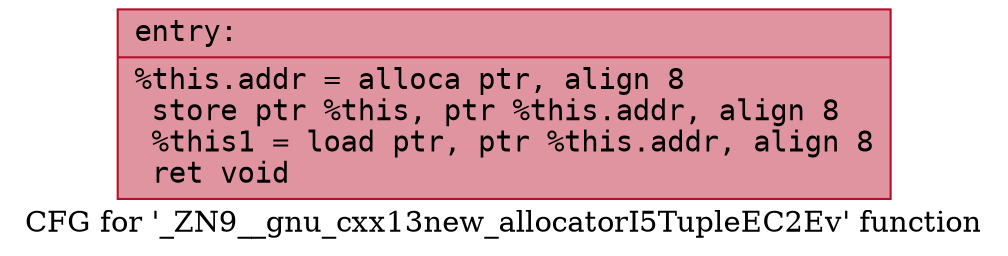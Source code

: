digraph "CFG for '_ZN9__gnu_cxx13new_allocatorI5TupleEC2Ev' function" {
	label="CFG for '_ZN9__gnu_cxx13new_allocatorI5TupleEC2Ev' function";

	Node0x55c606391600 [shape=record,color="#b70d28ff", style=filled, fillcolor="#b70d2870" fontname="Courier",label="{entry:\l|  %this.addr = alloca ptr, align 8\l  store ptr %this, ptr %this.addr, align 8\l  %this1 = load ptr, ptr %this.addr, align 8\l  ret void\l}"];
}
